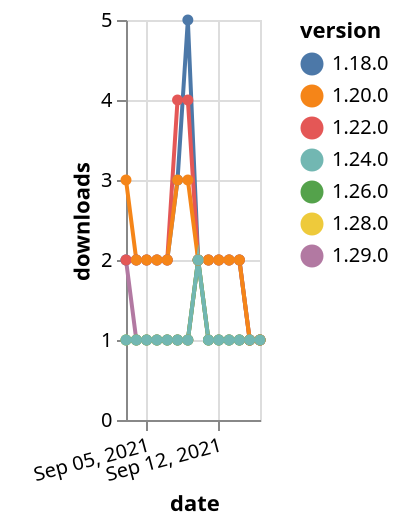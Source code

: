 {"$schema": "https://vega.github.io/schema/vega-lite/v5.json", "description": "A simple bar chart with embedded data.", "data": {"values": [{"date": "2021-09-03", "total": 159, "delta": 2, "version": "1.29.0"}, {"date": "2021-09-04", "total": 160, "delta": 1, "version": "1.29.0"}, {"date": "2021-09-05", "total": 161, "delta": 1, "version": "1.29.0"}, {"date": "2021-09-06", "total": 162, "delta": 1, "version": "1.29.0"}, {"date": "2021-09-07", "total": 163, "delta": 1, "version": "1.29.0"}, {"date": "2021-09-08", "total": 164, "delta": 1, "version": "1.29.0"}, {"date": "2021-09-09", "total": 165, "delta": 1, "version": "1.29.0"}, {"date": "2021-09-10", "total": 167, "delta": 2, "version": "1.29.0"}, {"date": "2021-09-11", "total": 168, "delta": 1, "version": "1.29.0"}, {"date": "2021-09-12", "total": 169, "delta": 1, "version": "1.29.0"}, {"date": "2021-09-13", "total": 170, "delta": 1, "version": "1.29.0"}, {"date": "2021-09-14", "total": 171, "delta": 1, "version": "1.29.0"}, {"date": "2021-09-15", "total": 172, "delta": 1, "version": "1.29.0"}, {"date": "2021-09-16", "total": 173, "delta": 1, "version": "1.29.0"}, {"date": "2021-09-03", "total": 3012, "delta": 2, "version": "1.18.0"}, {"date": "2021-09-04", "total": 3014, "delta": 2, "version": "1.18.0"}, {"date": "2021-09-05", "total": 3016, "delta": 2, "version": "1.18.0"}, {"date": "2021-09-06", "total": 3018, "delta": 2, "version": "1.18.0"}, {"date": "2021-09-07", "total": 3020, "delta": 2, "version": "1.18.0"}, {"date": "2021-09-08", "total": 3023, "delta": 3, "version": "1.18.0"}, {"date": "2021-09-09", "total": 3028, "delta": 5, "version": "1.18.0"}, {"date": "2021-09-10", "total": 3030, "delta": 2, "version": "1.18.0"}, {"date": "2021-09-11", "total": 3032, "delta": 2, "version": "1.18.0"}, {"date": "2021-09-12", "total": 3034, "delta": 2, "version": "1.18.0"}, {"date": "2021-09-13", "total": 3036, "delta": 2, "version": "1.18.0"}, {"date": "2021-09-14", "total": 3038, "delta": 2, "version": "1.18.0"}, {"date": "2021-09-15", "total": 3039, "delta": 1, "version": "1.18.0"}, {"date": "2021-09-16", "total": 3040, "delta": 1, "version": "1.18.0"}, {"date": "2021-09-03", "total": 2438, "delta": 2, "version": "1.22.0"}, {"date": "2021-09-04", "total": 2440, "delta": 2, "version": "1.22.0"}, {"date": "2021-09-05", "total": 2442, "delta": 2, "version": "1.22.0"}, {"date": "2021-09-06", "total": 2444, "delta": 2, "version": "1.22.0"}, {"date": "2021-09-07", "total": 2446, "delta": 2, "version": "1.22.0"}, {"date": "2021-09-08", "total": 2450, "delta": 4, "version": "1.22.0"}, {"date": "2021-09-09", "total": 2454, "delta": 4, "version": "1.22.0"}, {"date": "2021-09-10", "total": 2456, "delta": 2, "version": "1.22.0"}, {"date": "2021-09-11", "total": 2458, "delta": 2, "version": "1.22.0"}, {"date": "2021-09-12", "total": 2460, "delta": 2, "version": "1.22.0"}, {"date": "2021-09-13", "total": 2462, "delta": 2, "version": "1.22.0"}, {"date": "2021-09-14", "total": 2464, "delta": 2, "version": "1.22.0"}, {"date": "2021-09-15", "total": 2465, "delta": 1, "version": "1.22.0"}, {"date": "2021-09-16", "total": 2466, "delta": 1, "version": "1.22.0"}, {"date": "2021-09-03", "total": 179, "delta": 1, "version": "1.28.0"}, {"date": "2021-09-04", "total": 180, "delta": 1, "version": "1.28.0"}, {"date": "2021-09-05", "total": 181, "delta": 1, "version": "1.28.0"}, {"date": "2021-09-06", "total": 182, "delta": 1, "version": "1.28.0"}, {"date": "2021-09-07", "total": 183, "delta": 1, "version": "1.28.0"}, {"date": "2021-09-08", "total": 184, "delta": 1, "version": "1.28.0"}, {"date": "2021-09-09", "total": 185, "delta": 1, "version": "1.28.0"}, {"date": "2021-09-10", "total": 187, "delta": 2, "version": "1.28.0"}, {"date": "2021-09-11", "total": 188, "delta": 1, "version": "1.28.0"}, {"date": "2021-09-12", "total": 189, "delta": 1, "version": "1.28.0"}, {"date": "2021-09-13", "total": 190, "delta": 1, "version": "1.28.0"}, {"date": "2021-09-14", "total": 191, "delta": 1, "version": "1.28.0"}, {"date": "2021-09-15", "total": 192, "delta": 1, "version": "1.28.0"}, {"date": "2021-09-16", "total": 193, "delta": 1, "version": "1.28.0"}, {"date": "2021-09-03", "total": 193, "delta": 1, "version": "1.26.0"}, {"date": "2021-09-04", "total": 194, "delta": 1, "version": "1.26.0"}, {"date": "2021-09-05", "total": 195, "delta": 1, "version": "1.26.0"}, {"date": "2021-09-06", "total": 196, "delta": 1, "version": "1.26.0"}, {"date": "2021-09-07", "total": 197, "delta": 1, "version": "1.26.0"}, {"date": "2021-09-08", "total": 198, "delta": 1, "version": "1.26.0"}, {"date": "2021-09-09", "total": 199, "delta": 1, "version": "1.26.0"}, {"date": "2021-09-10", "total": 201, "delta": 2, "version": "1.26.0"}, {"date": "2021-09-11", "total": 202, "delta": 1, "version": "1.26.0"}, {"date": "2021-09-12", "total": 203, "delta": 1, "version": "1.26.0"}, {"date": "2021-09-13", "total": 204, "delta": 1, "version": "1.26.0"}, {"date": "2021-09-14", "total": 205, "delta": 1, "version": "1.26.0"}, {"date": "2021-09-15", "total": 206, "delta": 1, "version": "1.26.0"}, {"date": "2021-09-16", "total": 207, "delta": 1, "version": "1.26.0"}, {"date": "2021-09-03", "total": 2529, "delta": 3, "version": "1.20.0"}, {"date": "2021-09-04", "total": 2531, "delta": 2, "version": "1.20.0"}, {"date": "2021-09-05", "total": 2533, "delta": 2, "version": "1.20.0"}, {"date": "2021-09-06", "total": 2535, "delta": 2, "version": "1.20.0"}, {"date": "2021-09-07", "total": 2537, "delta": 2, "version": "1.20.0"}, {"date": "2021-09-08", "total": 2540, "delta": 3, "version": "1.20.0"}, {"date": "2021-09-09", "total": 2543, "delta": 3, "version": "1.20.0"}, {"date": "2021-09-10", "total": 2545, "delta": 2, "version": "1.20.0"}, {"date": "2021-09-11", "total": 2547, "delta": 2, "version": "1.20.0"}, {"date": "2021-09-12", "total": 2549, "delta": 2, "version": "1.20.0"}, {"date": "2021-09-13", "total": 2551, "delta": 2, "version": "1.20.0"}, {"date": "2021-09-14", "total": 2553, "delta": 2, "version": "1.20.0"}, {"date": "2021-09-15", "total": 2554, "delta": 1, "version": "1.20.0"}, {"date": "2021-09-16", "total": 2555, "delta": 1, "version": "1.20.0"}, {"date": "2021-09-03", "total": 243, "delta": 1, "version": "1.24.0"}, {"date": "2021-09-04", "total": 244, "delta": 1, "version": "1.24.0"}, {"date": "2021-09-05", "total": 245, "delta": 1, "version": "1.24.0"}, {"date": "2021-09-06", "total": 246, "delta": 1, "version": "1.24.0"}, {"date": "2021-09-07", "total": 247, "delta": 1, "version": "1.24.0"}, {"date": "2021-09-08", "total": 248, "delta": 1, "version": "1.24.0"}, {"date": "2021-09-09", "total": 249, "delta": 1, "version": "1.24.0"}, {"date": "2021-09-10", "total": 251, "delta": 2, "version": "1.24.0"}, {"date": "2021-09-11", "total": 252, "delta": 1, "version": "1.24.0"}, {"date": "2021-09-12", "total": 253, "delta": 1, "version": "1.24.0"}, {"date": "2021-09-13", "total": 254, "delta": 1, "version": "1.24.0"}, {"date": "2021-09-14", "total": 255, "delta": 1, "version": "1.24.0"}, {"date": "2021-09-15", "total": 256, "delta": 1, "version": "1.24.0"}, {"date": "2021-09-16", "total": 257, "delta": 1, "version": "1.24.0"}]}, "width": "container", "mark": {"type": "line", "point": {"filled": true}}, "encoding": {"x": {"field": "date", "type": "temporal", "timeUnit": "yearmonthdate", "title": "date", "axis": {"labelAngle": -15}}, "y": {"field": "delta", "type": "quantitative", "title": "downloads"}, "color": {"field": "version", "type": "nominal"}, "tooltip": {"field": "delta"}}}